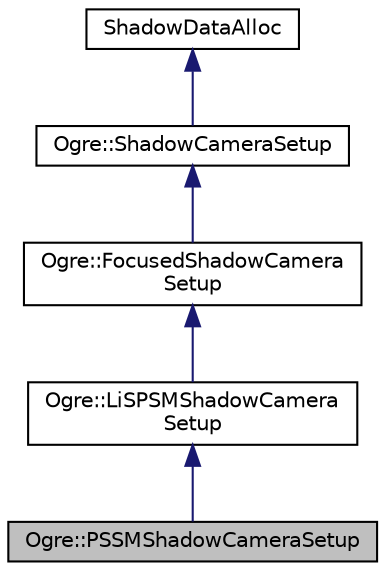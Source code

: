 digraph "Ogre::PSSMShadowCameraSetup"
{
  bgcolor="transparent";
  edge [fontname="Helvetica",fontsize="10",labelfontname="Helvetica",labelfontsize="10"];
  node [fontname="Helvetica",fontsize="10",shape=record];
  Node0 [label="Ogre::PSSMShadowCameraSetup",height=0.2,width=0.4,color="black", fillcolor="grey75", style="filled", fontcolor="black"];
  Node1 -> Node0 [dir="back",color="midnightblue",fontsize="10",style="solid",fontname="Helvetica"];
  Node1 [label="Ogre::LiSPSMShadowCamera\lSetup",height=0.2,width=0.4,color="black",URL="$class_ogre_1_1_li_s_p_s_m_shadow_camera_setup.html",tooltip="Implements the Light Space Perspective Shadow Mapping Algorithm. "];
  Node2 -> Node1 [dir="back",color="midnightblue",fontsize="10",style="solid",fontname="Helvetica"];
  Node2 [label="Ogre::FocusedShadowCamera\lSetup",height=0.2,width=0.4,color="black",URL="$class_ogre_1_1_focused_shadow_camera_setup.html",tooltip="Implements the uniform shadow mapping algorithm in focused mode. "];
  Node3 -> Node2 [dir="back",color="midnightblue",fontsize="10",style="solid",fontname="Helvetica"];
  Node3 [label="Ogre::ShadowCameraSetup",height=0.2,width=0.4,color="black",URL="$class_ogre_1_1_shadow_camera_setup.html",tooltip="This class allows you to plug in new ways to define the camera setup when rendering and projecting sh..."];
  Node4 -> Node3 [dir="back",color="midnightblue",fontsize="10",style="solid",fontname="Helvetica"];
  Node4 [label="ShadowDataAlloc",height=0.2,width=0.4,color="black",URL="$class_ogre_1_1_allocated_object.html"];
}
